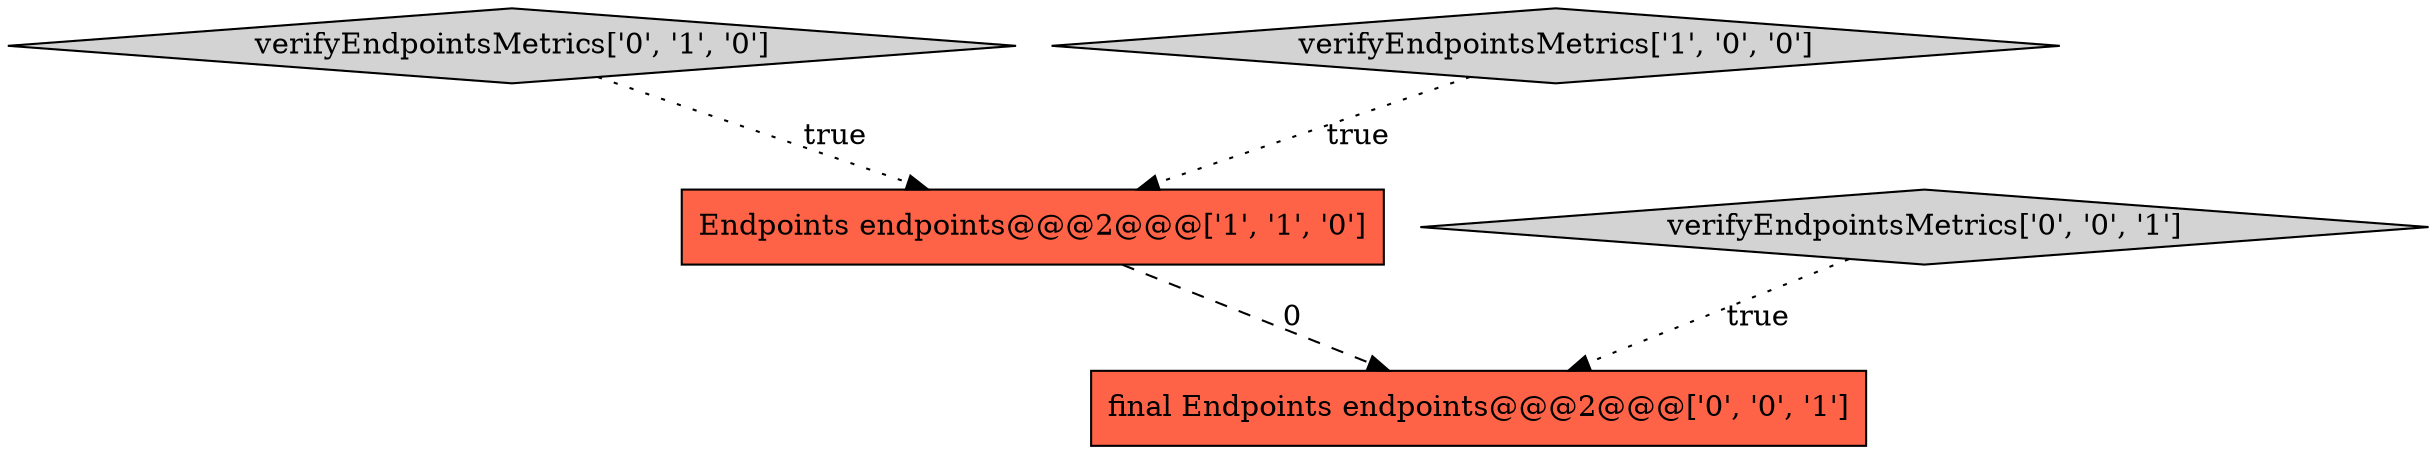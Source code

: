 digraph {
2 [style = filled, label = "verifyEndpointsMetrics['0', '1', '0']", fillcolor = lightgray, shape = diamond image = "AAA0AAABBB2BBB"];
4 [style = filled, label = "verifyEndpointsMetrics['0', '0', '1']", fillcolor = lightgray, shape = diamond image = "AAA0AAABBB3BBB"];
0 [style = filled, label = "Endpoints endpoints@@@2@@@['1', '1', '0']", fillcolor = tomato, shape = box image = "AAA0AAABBB1BBB"];
3 [style = filled, label = "final Endpoints endpoints@@@2@@@['0', '0', '1']", fillcolor = tomato, shape = box image = "AAA0AAABBB3BBB"];
1 [style = filled, label = "verifyEndpointsMetrics['1', '0', '0']", fillcolor = lightgray, shape = diamond image = "AAA0AAABBB1BBB"];
0->3 [style = dashed, label="0"];
2->0 [style = dotted, label="true"];
4->3 [style = dotted, label="true"];
1->0 [style = dotted, label="true"];
}
